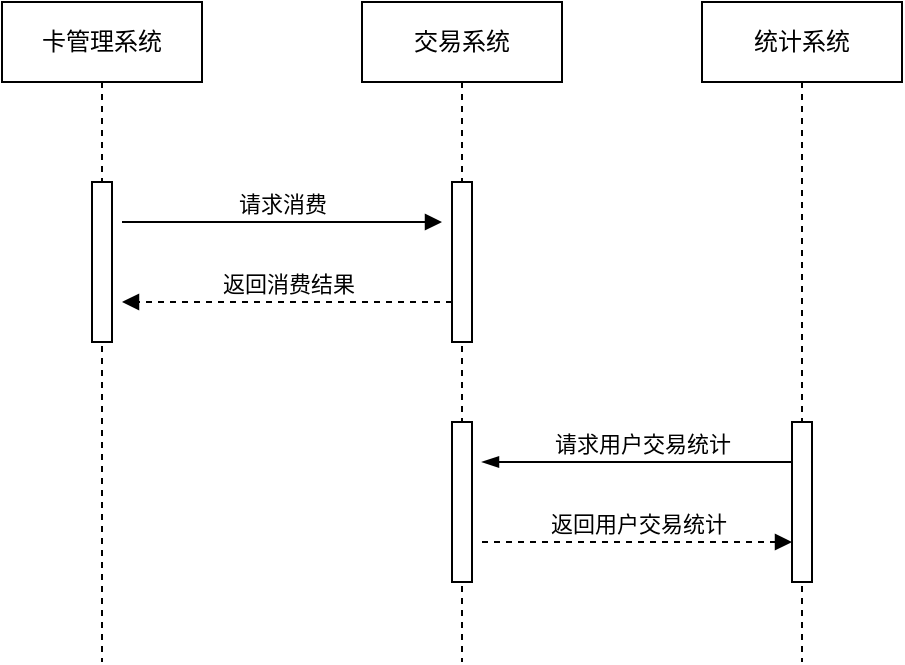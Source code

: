 <mxfile version="13.8.1" type="github">
  <diagram name="Page-1" id="c4acf3e9-155e-7222-9cf6-157b1a14988f">
    <mxGraphModel dx="740" dy="490" grid="1" gridSize="10" guides="1" tooltips="1" connect="1" arrows="1" fold="1" page="1" pageScale="1" pageWidth="850" pageHeight="1100" background="#ffffff" math="0" shadow="0">
      <root>
        <mxCell id="0" />
        <mxCell id="1" parent="0" />
        <mxCell id="53CZZgBoNaDwPZmtHsrw-4" value="&lt;span&gt;卡管理系统&lt;/span&gt;" style="shape=umlLifeline;perimeter=lifelinePerimeter;whiteSpace=wrap;html=1;container=1;collapsible=0;recursiveResize=0;outlineConnect=0;" parent="1" vertex="1">
          <mxGeometry x="220" y="190" width="100" height="330" as="geometry" />
        </mxCell>
        <mxCell id="UC7moRIXkS_-u5CwRRDX-1" value="" style="html=1;points=[];perimeter=orthogonalPerimeter;" vertex="1" parent="53CZZgBoNaDwPZmtHsrw-4">
          <mxGeometry x="45" y="90" width="10" height="80" as="geometry" />
        </mxCell>
        <mxCell id="53CZZgBoNaDwPZmtHsrw-6" value="&lt;span&gt;统计系统&lt;br&gt;&lt;/span&gt;" style="shape=umlLifeline;perimeter=lifelinePerimeter;whiteSpace=wrap;html=1;container=1;collapsible=0;recursiveResize=0;outlineConnect=0;" parent="1" vertex="1">
          <mxGeometry x="570" y="190" width="100" height="330" as="geometry" />
        </mxCell>
        <mxCell id="53CZZgBoNaDwPZmtHsrw-15" value="" style="html=1;points=[];perimeter=orthogonalPerimeter;" parent="53CZZgBoNaDwPZmtHsrw-6" vertex="1">
          <mxGeometry x="45" y="210" width="10" height="80" as="geometry" />
        </mxCell>
        <mxCell id="53CZZgBoNaDwPZmtHsrw-10" value="&lt;span&gt;交易系统&lt;br&gt;&lt;/span&gt;" style="shape=umlLifeline;perimeter=lifelinePerimeter;whiteSpace=wrap;html=1;container=1;collapsible=0;recursiveResize=0;outlineConnect=0;" parent="1" vertex="1">
          <mxGeometry x="400" y="190" width="100" height="330" as="geometry" />
        </mxCell>
        <mxCell id="53CZZgBoNaDwPZmtHsrw-11" value="" style="html=1;points=[];perimeter=orthogonalPerimeter;" parent="53CZZgBoNaDwPZmtHsrw-10" vertex="1">
          <mxGeometry x="45" y="90" width="10" height="80" as="geometry" />
        </mxCell>
        <mxCell id="53CZZgBoNaDwPZmtHsrw-32" value="" style="html=1;points=[];perimeter=orthogonalPerimeter;" parent="53CZZgBoNaDwPZmtHsrw-10" vertex="1">
          <mxGeometry x="45" y="210" width="10" height="80" as="geometry" />
        </mxCell>
        <mxCell id="53CZZgBoNaDwPZmtHsrw-24" value="返回消费结果" style="html=1;verticalAlign=bottom;endArrow=block;dashed=1;" parent="1" edge="1">
          <mxGeometry width="80" relative="1" as="geometry">
            <mxPoint x="445" y="340" as="sourcePoint" />
            <mxPoint x="280" y="340" as="targetPoint" />
            <Array as="points">
              <mxPoint x="405" y="340" />
            </Array>
          </mxGeometry>
        </mxCell>
        <mxCell id="53CZZgBoNaDwPZmtHsrw-33" value="请求用户交易统计" style="html=1;verticalAlign=bottom;endArrow=none;startArrow=blockThin;startFill=1;endFill=0;" parent="1" edge="1">
          <mxGeometry x="0.03" width="80" relative="1" as="geometry">
            <mxPoint x="460" y="420" as="sourcePoint" />
            <mxPoint x="615" y="420" as="targetPoint" />
            <mxPoint as="offset" />
          </mxGeometry>
        </mxCell>
        <mxCell id="53CZZgBoNaDwPZmtHsrw-34" value="返回用户交易统计" style="html=1;verticalAlign=bottom;endArrow=block;dashed=1;" parent="1" edge="1">
          <mxGeometry width="80" relative="1" as="geometry">
            <mxPoint x="460" y="460" as="sourcePoint" />
            <mxPoint x="615" y="460" as="targetPoint" />
          </mxGeometry>
        </mxCell>
        <mxCell id="UC7moRIXkS_-u5CwRRDX-3" value="请求消费" style="html=1;verticalAlign=bottom;endArrow=block;" edge="1" parent="1">
          <mxGeometry width="80" relative="1" as="geometry">
            <mxPoint x="280" y="300" as="sourcePoint" />
            <mxPoint x="440" y="300" as="targetPoint" />
          </mxGeometry>
        </mxCell>
      </root>
    </mxGraphModel>
  </diagram>
</mxfile>
